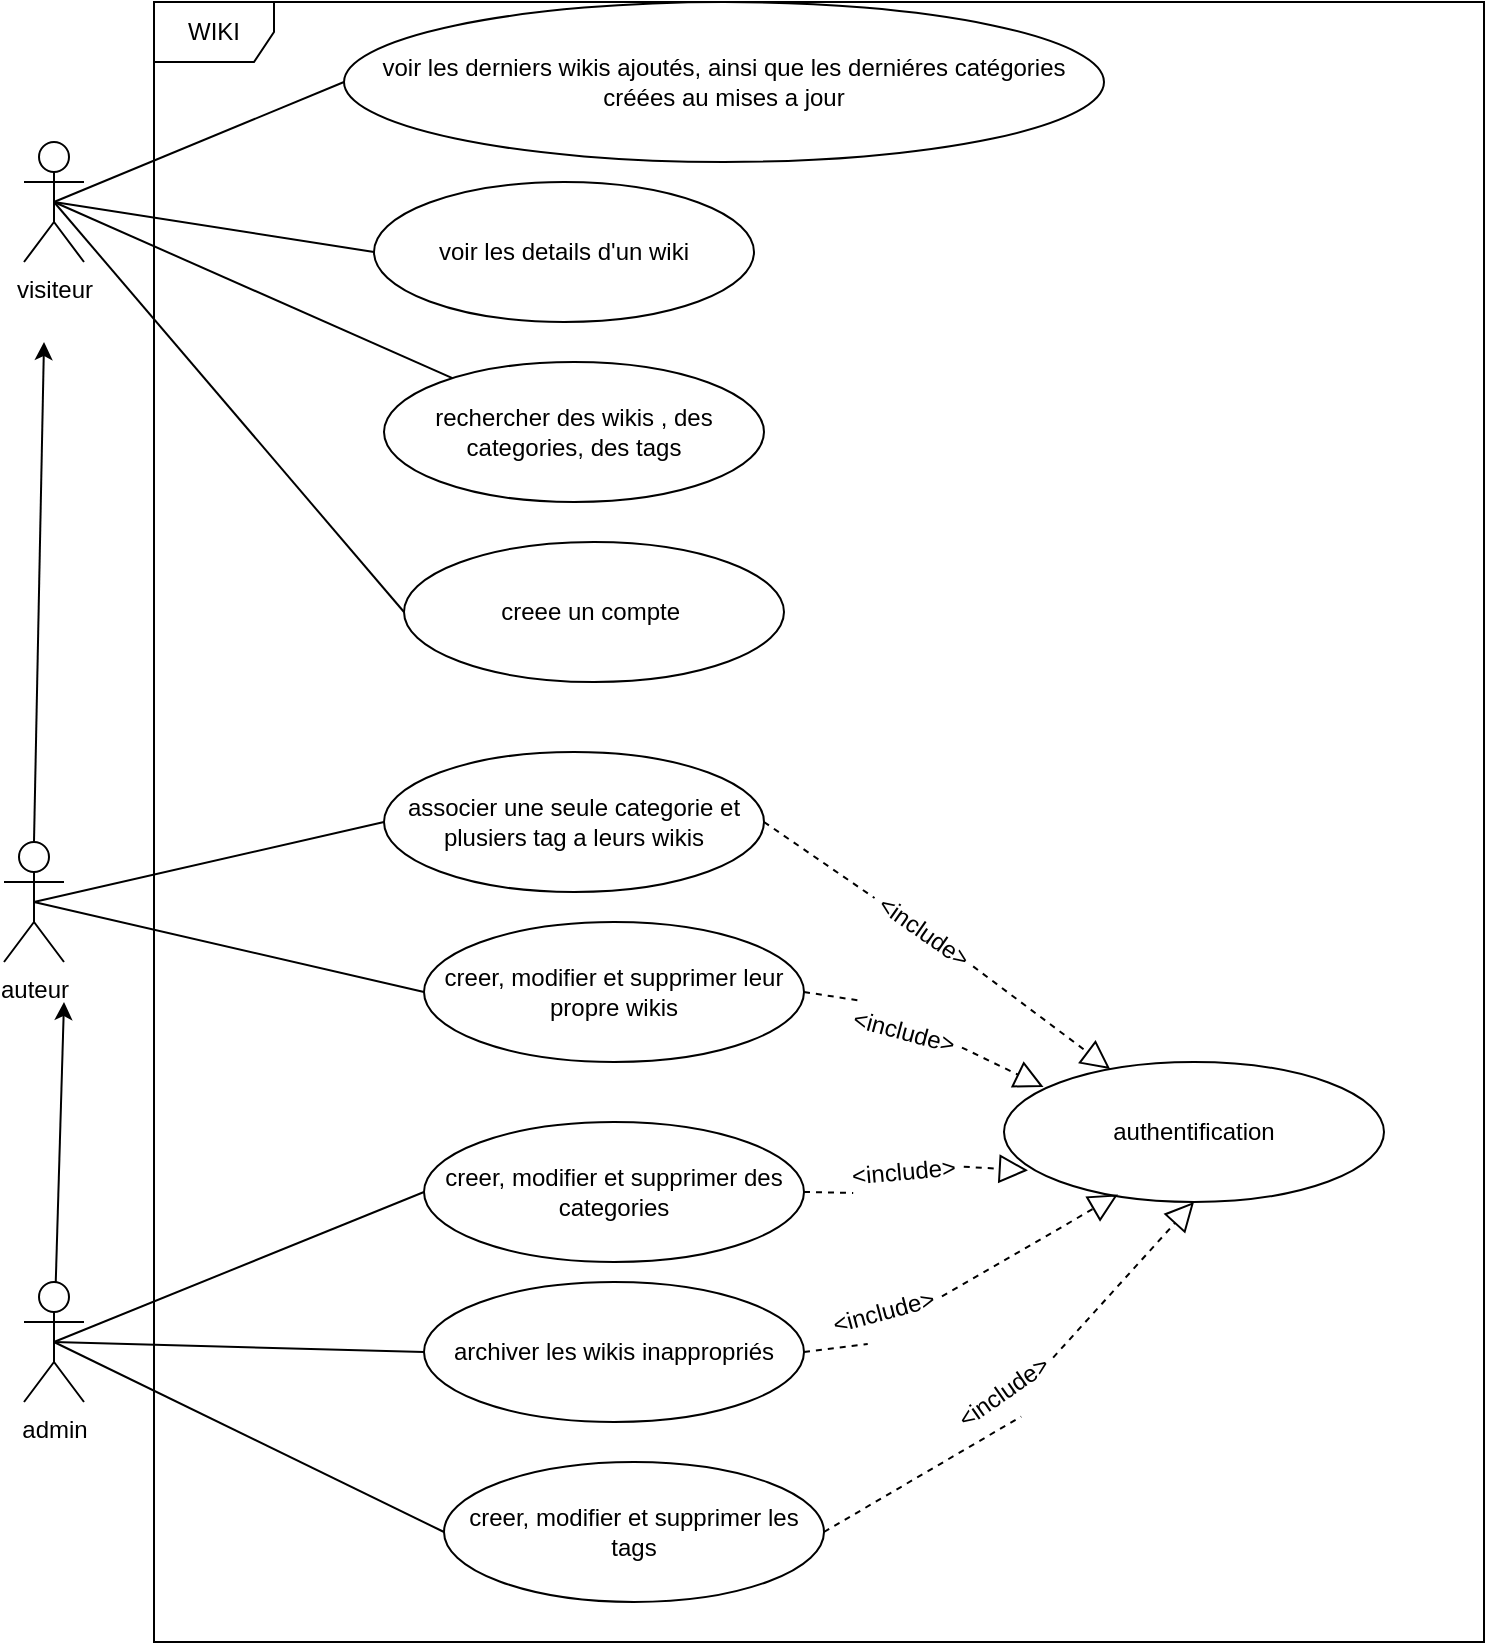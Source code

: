 <mxfile>
    <diagram id="90PpnR-5AJBD1PZd6F79" name="Page-1">
        <mxGraphModel dx="819" dy="415" grid="1" gridSize="10" guides="1" tooltips="1" connect="1" arrows="1" fold="1" page="1" pageScale="1" pageWidth="850" pageHeight="1100" math="0" shadow="0">
            <root>
                <mxCell id="0"/>
                <mxCell id="1" parent="0"/>
                <mxCell id="2" value="visiteur" style="shape=umlActor;verticalLabelPosition=bottom;verticalAlign=top;html=1;" parent="1" vertex="1">
                    <mxGeometry x="60" y="70" width="30" height="60" as="geometry"/>
                </mxCell>
                <mxCell id="3" value="auteur" style="shape=umlActor;verticalLabelPosition=bottom;verticalAlign=top;html=1;" parent="1" vertex="1">
                    <mxGeometry x="50" y="420" width="30" height="60" as="geometry"/>
                </mxCell>
                <mxCell id="6" value="admin" style="shape=umlActor;verticalLabelPosition=bottom;verticalAlign=top;html=1;" parent="1" vertex="1">
                    <mxGeometry x="60" y="640" width="30" height="60" as="geometry"/>
                </mxCell>
                <mxCell id="8" value="WIKI" style="shape=umlFrame;whiteSpace=wrap;html=1;" parent="1" vertex="1">
                    <mxGeometry x="125" width="665" height="820" as="geometry"/>
                </mxCell>
                <mxCell id="9" value="voir les derniers wikis ajoutés, ainsi que les derniéres catégories créées au mises a jour" style="ellipse;whiteSpace=wrap;html=1;" parent="1" vertex="1">
                    <mxGeometry x="220" width="380" height="80" as="geometry"/>
                </mxCell>
                <mxCell id="10" value="voir les details d'un wiki" style="ellipse;whiteSpace=wrap;html=1;" parent="1" vertex="1">
                    <mxGeometry x="235" y="90" width="190" height="70" as="geometry"/>
                </mxCell>
                <mxCell id="11" value="rechercher des wikis , des categories, des tags" style="ellipse;whiteSpace=wrap;html=1;" parent="1" vertex="1">
                    <mxGeometry x="240" y="180" width="190" height="70" as="geometry"/>
                </mxCell>
                <mxCell id="12" value="creee un compte&amp;nbsp;" style="ellipse;whiteSpace=wrap;html=1;" parent="1" vertex="1">
                    <mxGeometry x="250" y="270" width="190" height="70" as="geometry"/>
                </mxCell>
                <mxCell id="21" value="associer une seule categorie et plusiers tag a leurs wikis" style="ellipse;whiteSpace=wrap;html=1;" parent="1" vertex="1">
                    <mxGeometry x="240" y="375" width="190" height="70" as="geometry"/>
                </mxCell>
                <mxCell id="22" value="creer, modifier et supprimer leur propre wikis" style="ellipse;whiteSpace=wrap;html=1;" parent="1" vertex="1">
                    <mxGeometry x="260" y="460" width="190" height="70" as="geometry"/>
                </mxCell>
                <mxCell id="32" value="creer, modifier et supprimer des categories" style="ellipse;whiteSpace=wrap;html=1;" parent="1" vertex="1">
                    <mxGeometry x="260" y="560" width="190" height="70" as="geometry"/>
                </mxCell>
                <mxCell id="34" value="creer, modifier et supprimer les tags" style="ellipse;whiteSpace=wrap;html=1;" parent="1" vertex="1">
                    <mxGeometry x="270" y="730" width="190" height="70" as="geometry"/>
                </mxCell>
                <mxCell id="33" value="archiver les wikis inappropriés" style="ellipse;whiteSpace=wrap;html=1;" parent="1" vertex="1">
                    <mxGeometry x="260" y="640" width="190" height="70" as="geometry"/>
                </mxCell>
                <mxCell id="25" value="authentification" style="ellipse;whiteSpace=wrap;html=1;" parent="1" vertex="1">
                    <mxGeometry x="550" y="530" width="190" height="70" as="geometry"/>
                </mxCell>
                <mxCell id="14" value="" style="endArrow=none;html=1;exitX=0.5;exitY=0.5;exitDx=0;exitDy=0;exitPerimeter=0;entryX=0;entryY=0.5;entryDx=0;entryDy=0;" parent="1" source="2" target="9" edge="1">
                    <mxGeometry width="50" height="50" relative="1" as="geometry">
                        <mxPoint x="360" y="320" as="sourcePoint"/>
                        <mxPoint x="410" y="270" as="targetPoint"/>
                    </mxGeometry>
                </mxCell>
                <mxCell id="15" value="" style="endArrow=none;html=1;exitX=0.5;exitY=0.5;exitDx=0;exitDy=0;exitPerimeter=0;" parent="1" source="2" target="11" edge="1">
                    <mxGeometry width="50" height="50" relative="1" as="geometry">
                        <mxPoint x="85" y="110" as="sourcePoint"/>
                        <mxPoint x="230.0" y="55" as="targetPoint"/>
                    </mxGeometry>
                </mxCell>
                <mxCell id="17" value="" style="endArrow=none;html=1;exitX=0.5;exitY=0.5;exitDx=0;exitDy=0;exitPerimeter=0;entryX=0;entryY=0.5;entryDx=0;entryDy=0;" parent="1" source="2" target="12" edge="1">
                    <mxGeometry width="50" height="50" relative="1" as="geometry">
                        <mxPoint x="85" y="110" as="sourcePoint"/>
                        <mxPoint x="284.085" y="198.142" as="targetPoint"/>
                    </mxGeometry>
                </mxCell>
                <mxCell id="16" value="" style="endArrow=none;html=1;exitX=0.5;exitY=0.5;exitDx=0;exitDy=0;exitPerimeter=0;entryX=0;entryY=0.5;entryDx=0;entryDy=0;" parent="1" source="2" target="10" edge="1">
                    <mxGeometry width="50" height="50" relative="1" as="geometry">
                        <mxPoint x="95" y="120.0" as="sourcePoint"/>
                        <mxPoint x="240.0" y="65" as="targetPoint"/>
                    </mxGeometry>
                </mxCell>
                <mxCell id="19" value="" style="endArrow=classic;html=1;exitX=0.5;exitY=0;exitDx=0;exitDy=0;exitPerimeter=0;" parent="1" source="3" edge="1">
                    <mxGeometry width="50" height="50" relative="1" as="geometry">
                        <mxPoint x="180" y="320" as="sourcePoint"/>
                        <mxPoint x="70" y="170" as="targetPoint"/>
                    </mxGeometry>
                </mxCell>
                <mxCell id="20" value="" style="endArrow=classic;html=1;" parent="1" source="6" edge="1">
                    <mxGeometry width="50" height="50" relative="1" as="geometry">
                        <mxPoint x="170" y="580" as="sourcePoint"/>
                        <mxPoint x="80" y="500" as="targetPoint"/>
                    </mxGeometry>
                </mxCell>
                <mxCell id="23" value="" style="endArrow=none;html=1;exitX=0.5;exitY=0.5;exitDx=0;exitDy=0;exitPerimeter=0;entryX=0;entryY=0.5;entryDx=0;entryDy=0;" parent="1" source="3" target="21" edge="1">
                    <mxGeometry width="50" height="50" relative="1" as="geometry">
                        <mxPoint x="290" y="460" as="sourcePoint"/>
                        <mxPoint x="340" y="410" as="targetPoint"/>
                    </mxGeometry>
                </mxCell>
                <mxCell id="24" value="" style="endArrow=none;html=1;entryX=0;entryY=0.5;entryDx=0;entryDy=0;exitX=0.5;exitY=0.5;exitDx=0;exitDy=0;exitPerimeter=0;" parent="1" source="3" target="22" edge="1">
                    <mxGeometry width="50" height="50" relative="1" as="geometry">
                        <mxPoint x="90" y="460" as="sourcePoint"/>
                        <mxPoint x="250.0" y="420" as="targetPoint"/>
                    </mxGeometry>
                </mxCell>
                <mxCell id="35" value="" style="endArrow=none;html=1;entryX=0;entryY=0.5;entryDx=0;entryDy=0;exitX=0.5;exitY=0.5;exitDx=0;exitDy=0;exitPerimeter=0;" parent="1" source="6" target="33" edge="1">
                    <mxGeometry width="50" height="50" relative="1" as="geometry">
                        <mxPoint x="75" y="460" as="sourcePoint"/>
                        <mxPoint x="270.0" y="505" as="targetPoint"/>
                    </mxGeometry>
                </mxCell>
                <mxCell id="36" value="" style="endArrow=none;html=1;entryX=0;entryY=0.5;entryDx=0;entryDy=0;exitX=0.5;exitY=0.5;exitDx=0;exitDy=0;exitPerimeter=0;" parent="1" source="6" target="34" edge="1">
                    <mxGeometry width="50" height="50" relative="1" as="geometry">
                        <mxPoint x="85" y="470" as="sourcePoint"/>
                        <mxPoint x="280.0" y="515" as="targetPoint"/>
                    </mxGeometry>
                </mxCell>
                <mxCell id="37" value="" style="endArrow=none;html=1;entryX=0;entryY=0.5;entryDx=0;entryDy=0;exitX=0.5;exitY=0.5;exitDx=0;exitDy=0;exitPerimeter=0;" parent="1" source="6" target="32" edge="1">
                    <mxGeometry width="50" height="50" relative="1" as="geometry">
                        <mxPoint x="95" y="480" as="sourcePoint"/>
                        <mxPoint x="290.0" y="525" as="targetPoint"/>
                    </mxGeometry>
                </mxCell>
                <mxCell id="28" value="" style="endArrow=block;dashed=1;endFill=0;endSize=12;html=1;exitX=1;exitY=0.5;exitDx=0;exitDy=0;startArrow=none;" parent="1" source="29" target="25" edge="1">
                    <mxGeometry width="160" relative="1" as="geometry">
                        <mxPoint x="460" y="420" as="sourcePoint"/>
                        <mxPoint x="620" y="420" as="targetPoint"/>
                    </mxGeometry>
                </mxCell>
                <mxCell id="30" value="" style="endArrow=block;dashed=1;endFill=0;endSize=12;html=1;exitX=1;exitY=0.5;exitDx=0;exitDy=0;entryX=0.104;entryY=0.179;entryDx=0;entryDy=0;entryPerimeter=0;startArrow=none;" parent="1" source="31" target="25" edge="1">
                    <mxGeometry width="160" relative="1" as="geometry">
                        <mxPoint x="440.0" y="420" as="sourcePoint"/>
                        <mxPoint x="611.744" y="543.839" as="targetPoint"/>
                    </mxGeometry>
                </mxCell>
                <mxCell id="38" value="" style="endArrow=block;dashed=1;endFill=0;endSize=12;html=1;exitX=1;exitY=0.5;exitDx=0;exitDy=0;entryX=0.5;entryY=1;entryDx=0;entryDy=0;startArrow=none;" parent="1" source="45" target="25" edge="1">
                    <mxGeometry width="160" relative="1" as="geometry">
                        <mxPoint x="460.0" y="505" as="sourcePoint"/>
                        <mxPoint x="579.76" y="552.53" as="targetPoint"/>
                    </mxGeometry>
                </mxCell>
                <mxCell id="39" value="" style="endArrow=block;dashed=1;endFill=0;endSize=12;html=1;exitX=1;exitY=0.5;exitDx=0;exitDy=0;entryX=0.3;entryY=0.946;entryDx=0;entryDy=0;entryPerimeter=0;startArrow=none;" parent="1" source="44" target="25" edge="1">
                    <mxGeometry width="160" relative="1" as="geometry">
                        <mxPoint x="470.0" y="515" as="sourcePoint"/>
                        <mxPoint x="589.76" y="562.53" as="targetPoint"/>
                    </mxGeometry>
                </mxCell>
                <mxCell id="40" value="" style="endArrow=block;dashed=1;endFill=0;endSize=12;html=1;exitX=1;exitY=0.5;exitDx=0;exitDy=0;entryX=0.063;entryY=0.774;entryDx=0;entryDy=0;entryPerimeter=0;startArrow=none;" parent="1" source="43" target="25" edge="1">
                    <mxGeometry width="160" relative="1" as="geometry">
                        <mxPoint x="480.0" y="525" as="sourcePoint"/>
                        <mxPoint x="599.76" y="572.53" as="targetPoint"/>
                    </mxGeometry>
                </mxCell>
                <mxCell id="46" value="" style="endArrow=none;dashed=1;endFill=0;endSize=12;html=1;exitX=1;exitY=0.5;exitDx=0;exitDy=0;entryX=0.3;entryY=0.946;entryDx=0;entryDy=0;entryPerimeter=0;" parent="1" source="33" target="44" edge="1">
                    <mxGeometry width="160" relative="1" as="geometry">
                        <mxPoint x="450" y="675" as="sourcePoint"/>
                        <mxPoint x="607" y="596.22" as="targetPoint"/>
                    </mxGeometry>
                </mxCell>
                <mxCell id="44" value="&amp;lt;include&amp;gt;" style="text;html=1;strokeColor=none;fillColor=none;align=center;verticalAlign=middle;whiteSpace=wrap;rounded=0;rotation=-15;" parent="1" vertex="1">
                    <mxGeometry x="460" y="640" width="60" height="30" as="geometry"/>
                </mxCell>
                <mxCell id="48" value="" style="endArrow=none;dashed=1;endFill=0;endSize=12;html=1;exitX=1;exitY=0.5;exitDx=0;exitDy=0;entryX=0.063;entryY=0.774;entryDx=0;entryDy=0;entryPerimeter=0;" parent="1" source="32" target="43" edge="1">
                    <mxGeometry width="160" relative="1" as="geometry">
                        <mxPoint x="450" y="595" as="sourcePoint"/>
                        <mxPoint x="561.97" y="584.18" as="targetPoint"/>
                    </mxGeometry>
                </mxCell>
                <mxCell id="43" value="&amp;lt;include&amp;gt;" style="text;html=1;strokeColor=none;fillColor=none;align=center;verticalAlign=middle;whiteSpace=wrap;rounded=0;rotation=-5;" parent="1" vertex="1">
                    <mxGeometry x="470" y="570" width="60" height="30" as="geometry"/>
                </mxCell>
                <mxCell id="49" value="" style="endArrow=none;dashed=1;endFill=0;endSize=12;html=1;exitX=1;exitY=0.5;exitDx=0;exitDy=0;entryX=0.5;entryY=1;entryDx=0;entryDy=0;" parent="1" source="34" target="45" edge="1">
                    <mxGeometry width="160" relative="1" as="geometry">
                        <mxPoint x="460" y="765" as="sourcePoint"/>
                        <mxPoint x="645" y="600" as="targetPoint"/>
                    </mxGeometry>
                </mxCell>
                <mxCell id="45" value="&amp;lt;include&amp;gt;" style="text;html=1;strokeColor=none;fillColor=none;align=center;verticalAlign=middle;whiteSpace=wrap;rounded=0;rotation=-35;" parent="1" vertex="1">
                    <mxGeometry x="520" y="680" width="60" height="30" as="geometry"/>
                </mxCell>
                <mxCell id="50" value="" style="endArrow=none;dashed=1;endFill=0;endSize=12;html=1;exitX=1;exitY=0.5;exitDx=0;exitDy=0;entryX=0.104;entryY=0.179;entryDx=0;entryDy=0;entryPerimeter=0;" parent="1" source="22" target="31" edge="1">
                    <mxGeometry width="160" relative="1" as="geometry">
                        <mxPoint x="450" y="495" as="sourcePoint"/>
                        <mxPoint x="569.76" y="542.53" as="targetPoint"/>
                    </mxGeometry>
                </mxCell>
                <mxCell id="31" value="&amp;lt;include&amp;gt;" style="text;html=1;strokeColor=none;fillColor=none;align=center;verticalAlign=middle;whiteSpace=wrap;rounded=0;rotation=15;" parent="1" vertex="1">
                    <mxGeometry x="470" y="500" width="60" height="30" as="geometry"/>
                </mxCell>
                <mxCell id="51" value="" style="endArrow=none;dashed=1;endFill=0;endSize=12;html=1;exitX=1;exitY=0.5;exitDx=0;exitDy=0;" parent="1" source="21" target="29" edge="1">
                    <mxGeometry width="160" relative="1" as="geometry">
                        <mxPoint x="430" y="410.0" as="sourcePoint"/>
                        <mxPoint x="601.725" y="533.842" as="targetPoint"/>
                    </mxGeometry>
                </mxCell>
                <mxCell id="29" value="&amp;lt;include&amp;gt;" style="text;html=1;strokeColor=none;fillColor=none;align=center;verticalAlign=middle;whiteSpace=wrap;rounded=0;rotation=35;" parent="1" vertex="1">
                    <mxGeometry x="480" y="450" width="60" height="30" as="geometry"/>
                </mxCell>
            </root>
        </mxGraphModel>
    </diagram>
</mxfile>